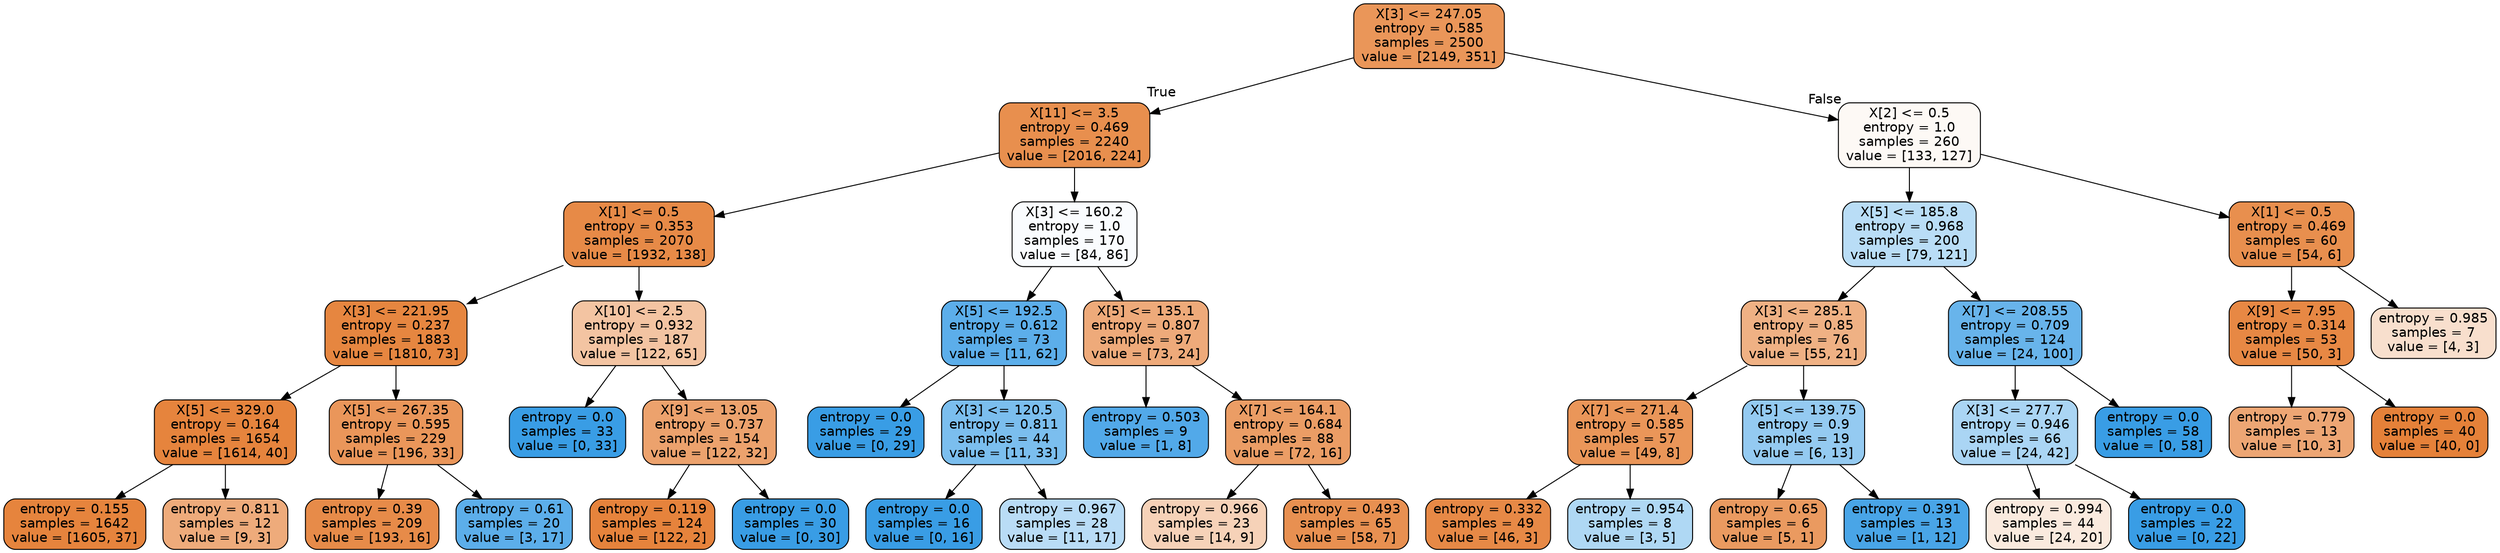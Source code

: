 digraph Tree {
node [shape=box, style="filled, rounded", color="black", fontname=helvetica] ;
edge [fontname=helvetica] ;
0 [label="X[3] <= 247.05\nentropy = 0.585\nsamples = 2500\nvalue = [2149, 351]", fillcolor="#e58139d5"] ;
1 [label="X[11] <= 3.5\nentropy = 0.469\nsamples = 2240\nvalue = [2016, 224]", fillcolor="#e58139e3"] ;
0 -> 1 [labeldistance=2.5, labelangle=45, headlabel="True"] ;
2 [label="X[1] <= 0.5\nentropy = 0.353\nsamples = 2070\nvalue = [1932, 138]", fillcolor="#e58139ed"] ;
1 -> 2 ;
3 [label="X[3] <= 221.95\nentropy = 0.237\nsamples = 1883\nvalue = [1810, 73]", fillcolor="#e58139f5"] ;
2 -> 3 ;
4 [label="X[5] <= 329.0\nentropy = 0.164\nsamples = 1654\nvalue = [1614, 40]", fillcolor="#e58139f9"] ;
3 -> 4 ;
5 [label="entropy = 0.155\nsamples = 1642\nvalue = [1605, 37]", fillcolor="#e58139f9"] ;
4 -> 5 ;
6 [label="entropy = 0.811\nsamples = 12\nvalue = [9, 3]", fillcolor="#e58139aa"] ;
4 -> 6 ;
7 [label="X[5] <= 267.35\nentropy = 0.595\nsamples = 229\nvalue = [196, 33]", fillcolor="#e58139d4"] ;
3 -> 7 ;
8 [label="entropy = 0.39\nsamples = 209\nvalue = [193, 16]", fillcolor="#e58139ea"] ;
7 -> 8 ;
9 [label="entropy = 0.61\nsamples = 20\nvalue = [3, 17]", fillcolor="#399de5d2"] ;
7 -> 9 ;
10 [label="X[10] <= 2.5\nentropy = 0.932\nsamples = 187\nvalue = [122, 65]", fillcolor="#e5813977"] ;
2 -> 10 ;
11 [label="entropy = 0.0\nsamples = 33\nvalue = [0, 33]", fillcolor="#399de5ff"] ;
10 -> 11 ;
12 [label="X[9] <= 13.05\nentropy = 0.737\nsamples = 154\nvalue = [122, 32]", fillcolor="#e58139bc"] ;
10 -> 12 ;
13 [label="entropy = 0.119\nsamples = 124\nvalue = [122, 2]", fillcolor="#e58139fb"] ;
12 -> 13 ;
14 [label="entropy = 0.0\nsamples = 30\nvalue = [0, 30]", fillcolor="#399de5ff"] ;
12 -> 14 ;
15 [label="X[3] <= 160.2\nentropy = 1.0\nsamples = 170\nvalue = [84, 86]", fillcolor="#399de506"] ;
1 -> 15 ;
16 [label="X[5] <= 192.5\nentropy = 0.612\nsamples = 73\nvalue = [11, 62]", fillcolor="#399de5d2"] ;
15 -> 16 ;
17 [label="entropy = 0.0\nsamples = 29\nvalue = [0, 29]", fillcolor="#399de5ff"] ;
16 -> 17 ;
18 [label="X[3] <= 120.5\nentropy = 0.811\nsamples = 44\nvalue = [11, 33]", fillcolor="#399de5aa"] ;
16 -> 18 ;
19 [label="entropy = 0.0\nsamples = 16\nvalue = [0, 16]", fillcolor="#399de5ff"] ;
18 -> 19 ;
20 [label="entropy = 0.967\nsamples = 28\nvalue = [11, 17]", fillcolor="#399de55a"] ;
18 -> 20 ;
21 [label="X[5] <= 135.1\nentropy = 0.807\nsamples = 97\nvalue = [73, 24]", fillcolor="#e58139ab"] ;
15 -> 21 ;
22 [label="entropy = 0.503\nsamples = 9\nvalue = [1, 8]", fillcolor="#399de5df"] ;
21 -> 22 ;
23 [label="X[7] <= 164.1\nentropy = 0.684\nsamples = 88\nvalue = [72, 16]", fillcolor="#e58139c6"] ;
21 -> 23 ;
24 [label="entropy = 0.966\nsamples = 23\nvalue = [14, 9]", fillcolor="#e581395b"] ;
23 -> 24 ;
25 [label="entropy = 0.493\nsamples = 65\nvalue = [58, 7]", fillcolor="#e58139e0"] ;
23 -> 25 ;
26 [label="X[2] <= 0.5\nentropy = 1.0\nsamples = 260\nvalue = [133, 127]", fillcolor="#e581390c"] ;
0 -> 26 [labeldistance=2.5, labelangle=-45, headlabel="False"] ;
27 [label="X[5] <= 185.8\nentropy = 0.968\nsamples = 200\nvalue = [79, 121]", fillcolor="#399de559"] ;
26 -> 27 ;
28 [label="X[3] <= 285.1\nentropy = 0.85\nsamples = 76\nvalue = [55, 21]", fillcolor="#e581399e"] ;
27 -> 28 ;
29 [label="X[7] <= 271.4\nentropy = 0.585\nsamples = 57\nvalue = [49, 8]", fillcolor="#e58139d5"] ;
28 -> 29 ;
30 [label="entropy = 0.332\nsamples = 49\nvalue = [46, 3]", fillcolor="#e58139ee"] ;
29 -> 30 ;
31 [label="entropy = 0.954\nsamples = 8\nvalue = [3, 5]", fillcolor="#399de566"] ;
29 -> 31 ;
32 [label="X[5] <= 139.75\nentropy = 0.9\nsamples = 19\nvalue = [6, 13]", fillcolor="#399de589"] ;
28 -> 32 ;
33 [label="entropy = 0.65\nsamples = 6\nvalue = [5, 1]", fillcolor="#e58139cc"] ;
32 -> 33 ;
34 [label="entropy = 0.391\nsamples = 13\nvalue = [1, 12]", fillcolor="#399de5ea"] ;
32 -> 34 ;
35 [label="X[7] <= 208.55\nentropy = 0.709\nsamples = 124\nvalue = [24, 100]", fillcolor="#399de5c2"] ;
27 -> 35 ;
36 [label="X[3] <= 277.7\nentropy = 0.946\nsamples = 66\nvalue = [24, 42]", fillcolor="#399de56d"] ;
35 -> 36 ;
37 [label="entropy = 0.994\nsamples = 44\nvalue = [24, 20]", fillcolor="#e581392a"] ;
36 -> 37 ;
38 [label="entropy = 0.0\nsamples = 22\nvalue = [0, 22]", fillcolor="#399de5ff"] ;
36 -> 38 ;
39 [label="entropy = 0.0\nsamples = 58\nvalue = [0, 58]", fillcolor="#399de5ff"] ;
35 -> 39 ;
40 [label="X[1] <= 0.5\nentropy = 0.469\nsamples = 60\nvalue = [54, 6]", fillcolor="#e58139e3"] ;
26 -> 40 ;
41 [label="X[9] <= 7.95\nentropy = 0.314\nsamples = 53\nvalue = [50, 3]", fillcolor="#e58139f0"] ;
40 -> 41 ;
42 [label="entropy = 0.779\nsamples = 13\nvalue = [10, 3]", fillcolor="#e58139b3"] ;
41 -> 42 ;
43 [label="entropy = 0.0\nsamples = 40\nvalue = [40, 0]", fillcolor="#e58139ff"] ;
41 -> 43 ;
44 [label="entropy = 0.985\nsamples = 7\nvalue = [4, 3]", fillcolor="#e5813940"] ;
40 -> 44 ;
}